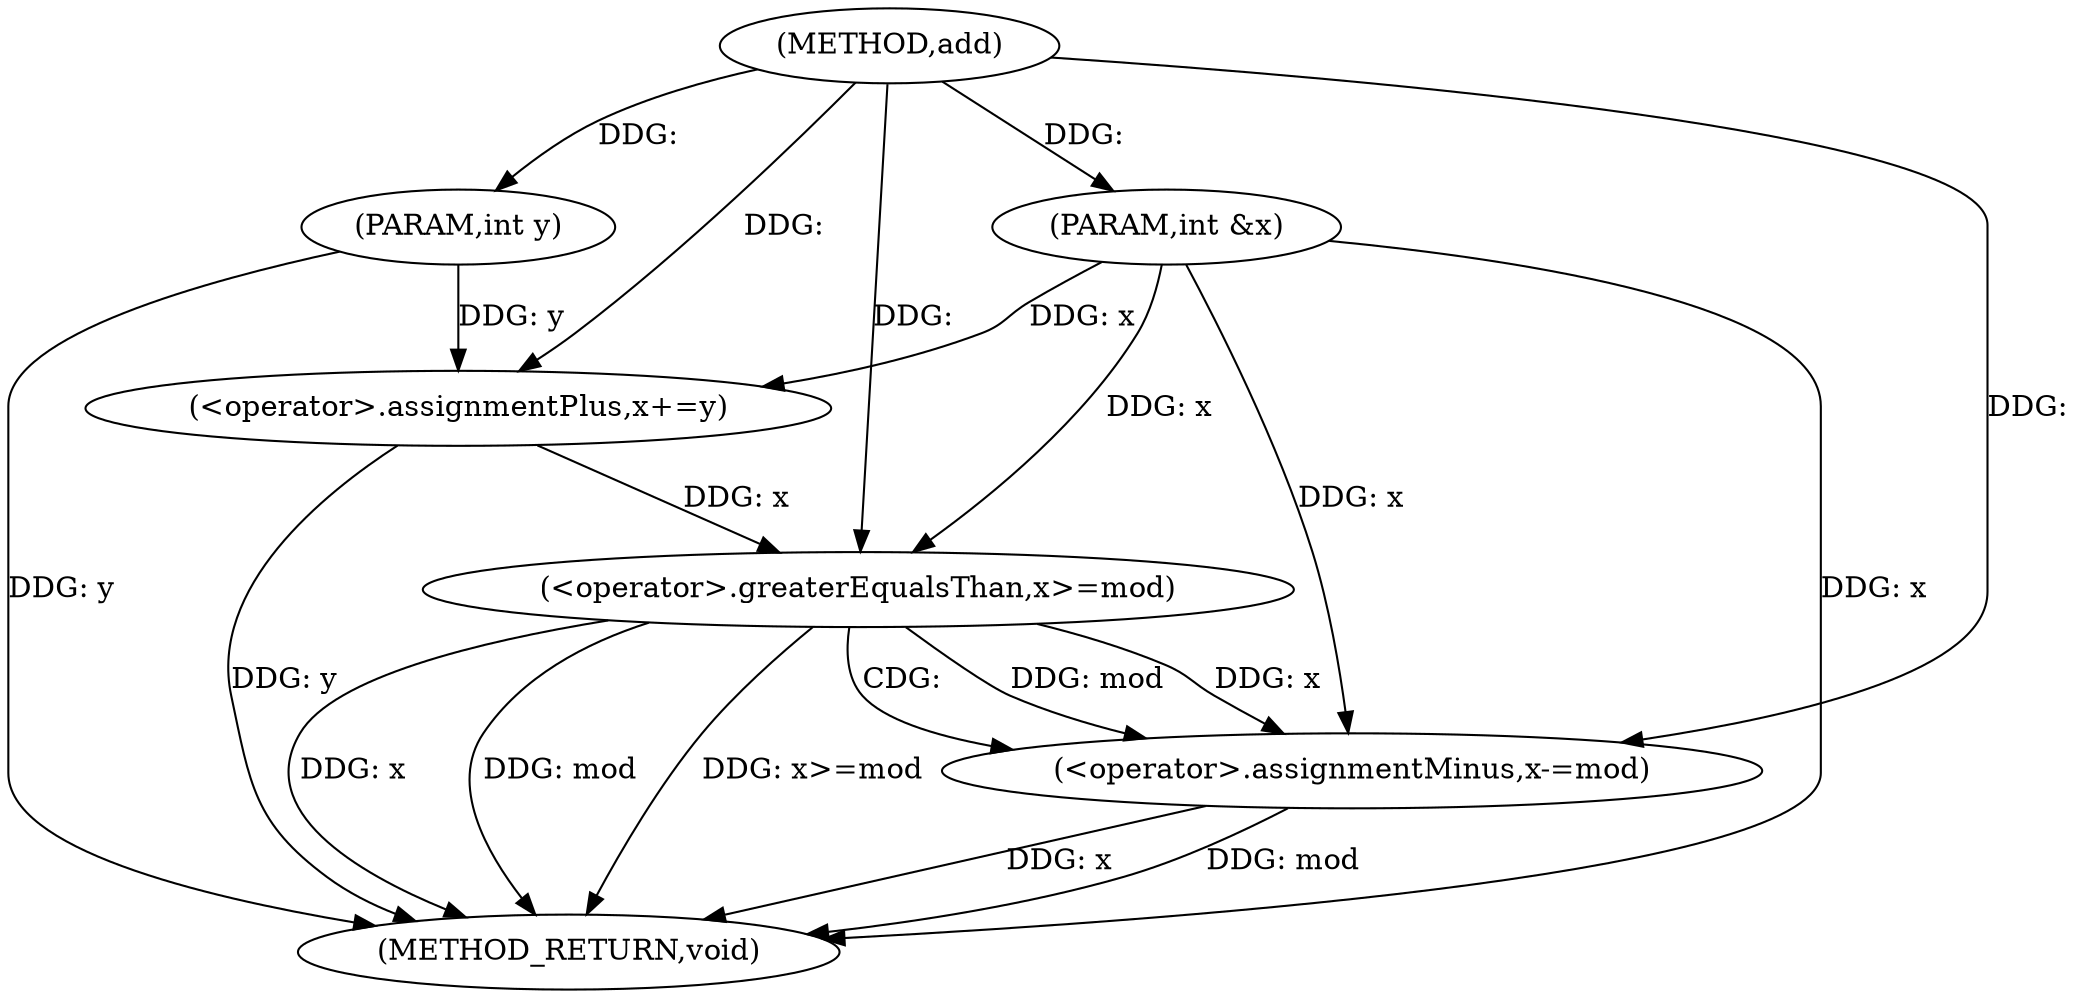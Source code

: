 digraph "add" {  
"1000101" [label = "(METHOD,add)" ]
"1000115" [label = "(METHOD_RETURN,void)" ]
"1000102" [label = "(PARAM,int &x)" ]
"1000103" [label = "(PARAM,int y)" ]
"1000105" [label = "(<operator>.assignmentPlus,x+=y)" ]
"1000109" [label = "(<operator>.greaterEqualsThan,x>=mod)" ]
"1000112" [label = "(<operator>.assignmentMinus,x-=mod)" ]
  "1000102" -> "1000115"  [ label = "DDG: x"] 
  "1000103" -> "1000115"  [ label = "DDG: y"] 
  "1000105" -> "1000115"  [ label = "DDG: y"] 
  "1000109" -> "1000115"  [ label = "DDG: x"] 
  "1000109" -> "1000115"  [ label = "DDG: mod"] 
  "1000109" -> "1000115"  [ label = "DDG: x>=mod"] 
  "1000112" -> "1000115"  [ label = "DDG: x"] 
  "1000112" -> "1000115"  [ label = "DDG: mod"] 
  "1000101" -> "1000102"  [ label = "DDG: "] 
  "1000101" -> "1000103"  [ label = "DDG: "] 
  "1000103" -> "1000105"  [ label = "DDG: y"] 
  "1000101" -> "1000105"  [ label = "DDG: "] 
  "1000102" -> "1000105"  [ label = "DDG: x"] 
  "1000109" -> "1000112"  [ label = "DDG: mod"] 
  "1000101" -> "1000112"  [ label = "DDG: "] 
  "1000105" -> "1000109"  [ label = "DDG: x"] 
  "1000102" -> "1000109"  [ label = "DDG: x"] 
  "1000101" -> "1000109"  [ label = "DDG: "] 
  "1000109" -> "1000112"  [ label = "DDG: x"] 
  "1000102" -> "1000112"  [ label = "DDG: x"] 
  "1000109" -> "1000112"  [ label = "CDG: "] 
}
